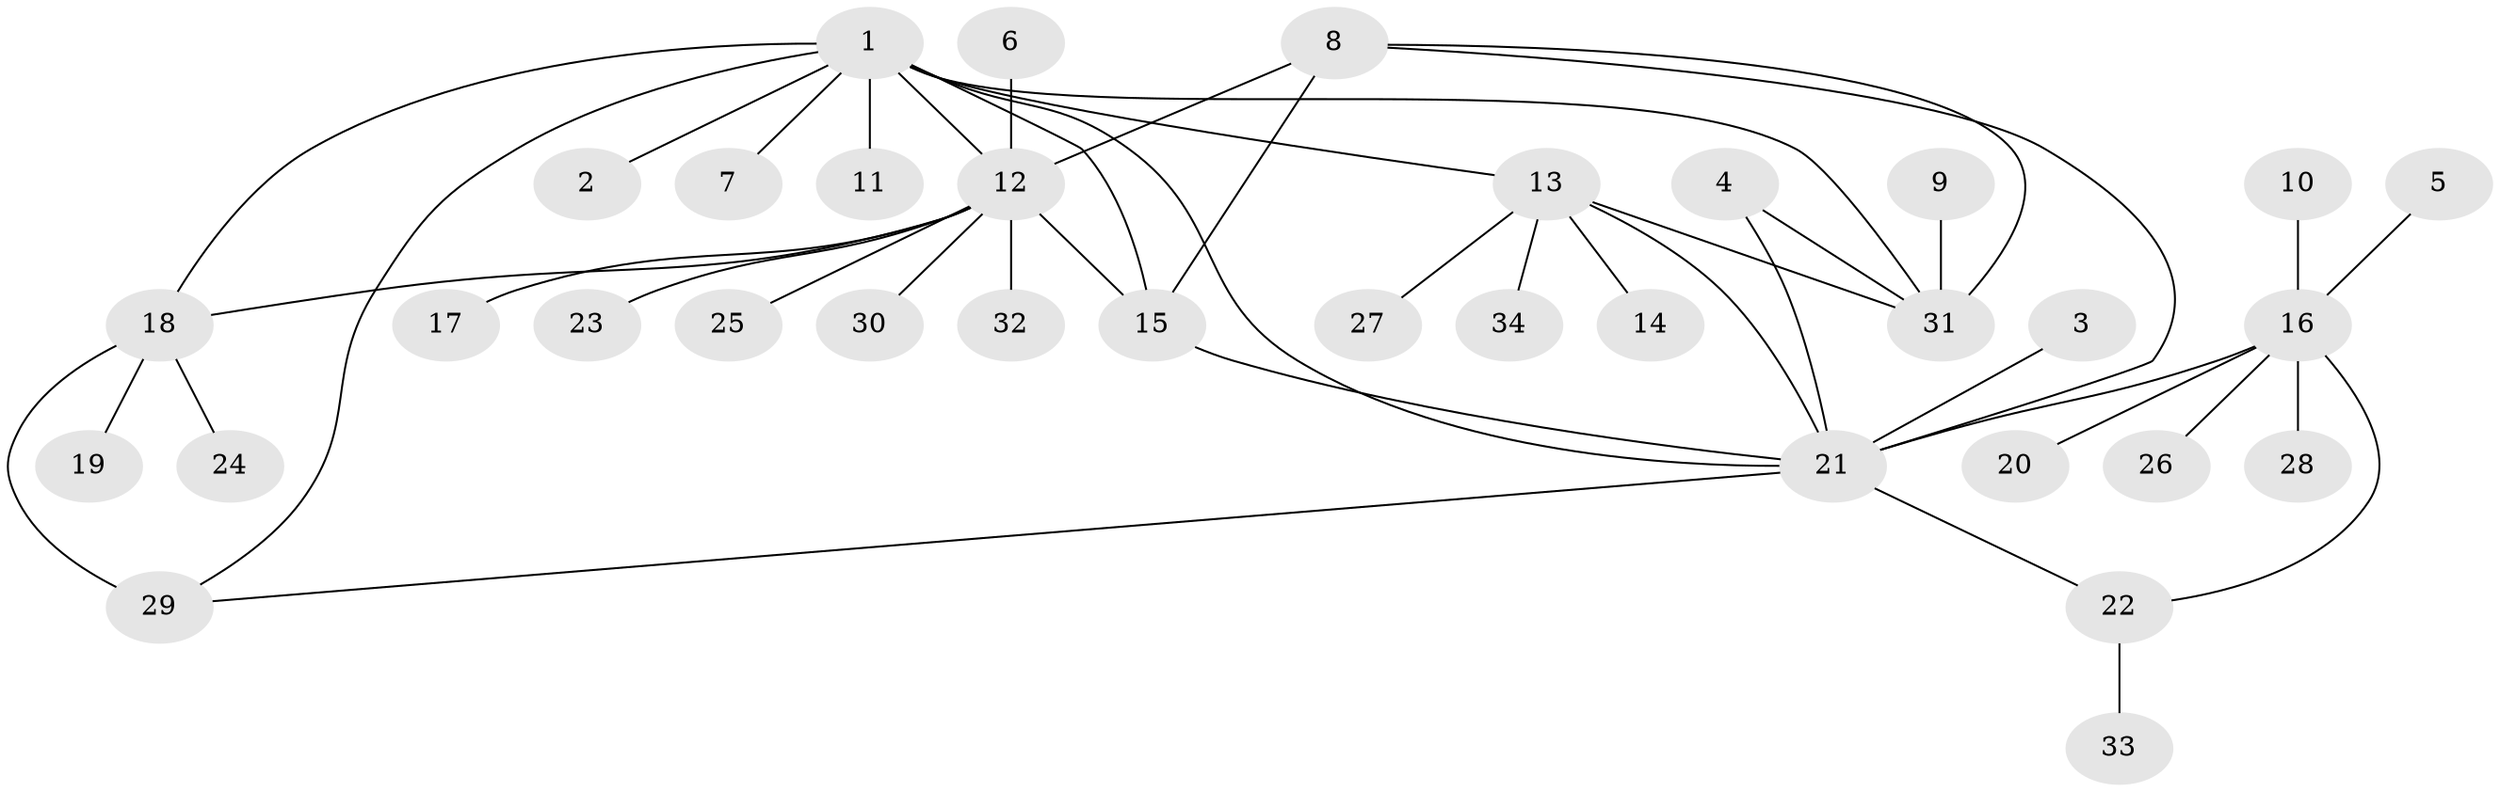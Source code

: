// original degree distribution, {5: 0.08823529411764706, 3: 0.029411764705882353, 7: 0.014705882352941176, 8: 0.029411764705882353, 13: 0.014705882352941176, 4: 0.029411764705882353, 2: 0.17647058823529413, 11: 0.014705882352941176, 9: 0.014705882352941176, 1: 0.5882352941176471}
// Generated by graph-tools (version 1.1) at 2025/26/03/09/25 03:26:40]
// undirected, 34 vertices, 45 edges
graph export_dot {
graph [start="1"]
  node [color=gray90,style=filled];
  1;
  2;
  3;
  4;
  5;
  6;
  7;
  8;
  9;
  10;
  11;
  12;
  13;
  14;
  15;
  16;
  17;
  18;
  19;
  20;
  21;
  22;
  23;
  24;
  25;
  26;
  27;
  28;
  29;
  30;
  31;
  32;
  33;
  34;
  1 -- 2 [weight=1.0];
  1 -- 7 [weight=1.0];
  1 -- 11 [weight=2.0];
  1 -- 12 [weight=1.0];
  1 -- 13 [weight=1.0];
  1 -- 15 [weight=1.0];
  1 -- 18 [weight=1.0];
  1 -- 21 [weight=1.0];
  1 -- 29 [weight=1.0];
  1 -- 31 [weight=1.0];
  3 -- 21 [weight=1.0];
  4 -- 21 [weight=1.0];
  4 -- 31 [weight=1.0];
  5 -- 16 [weight=1.0];
  6 -- 12 [weight=1.0];
  8 -- 12 [weight=2.0];
  8 -- 15 [weight=1.0];
  8 -- 21 [weight=1.0];
  8 -- 31 [weight=1.0];
  9 -- 31 [weight=1.0];
  10 -- 16 [weight=1.0];
  12 -- 15 [weight=1.0];
  12 -- 17 [weight=1.0];
  12 -- 18 [weight=1.0];
  12 -- 23 [weight=1.0];
  12 -- 25 [weight=1.0];
  12 -- 30 [weight=1.0];
  12 -- 32 [weight=1.0];
  13 -- 14 [weight=1.0];
  13 -- 21 [weight=1.0];
  13 -- 27 [weight=1.0];
  13 -- 31 [weight=1.0];
  13 -- 34 [weight=1.0];
  15 -- 21 [weight=1.0];
  16 -- 20 [weight=1.0];
  16 -- 21 [weight=1.0];
  16 -- 22 [weight=1.0];
  16 -- 26 [weight=1.0];
  16 -- 28 [weight=1.0];
  18 -- 19 [weight=1.0];
  18 -- 24 [weight=1.0];
  18 -- 29 [weight=2.0];
  21 -- 22 [weight=1.0];
  21 -- 29 [weight=1.0];
  22 -- 33 [weight=1.0];
}
